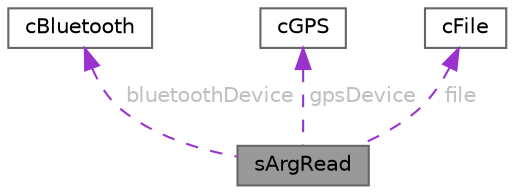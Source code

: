 digraph "sArgRead"
{
 // LATEX_PDF_SIZE
  bgcolor="transparent";
  edge [fontname=Helvetica,fontsize=10,labelfontname=Helvetica,labelfontsize=10];
  node [fontname=Helvetica,fontsize=10,shape=box,height=0.2,width=0.4];
  Node1 [label="sArgRead",height=0.2,width=0.4,color="gray40", fillcolor="grey60", style="filled", fontcolor="black",tooltip=" "];
  Node2 -> Node1 [dir="back",color="darkorchid3",style="dashed",label=" bluetoothDevice",fontcolor="grey" ];
  Node2 [label="cBluetooth",height=0.2,width=0.4,color="gray40", fillcolor="white", style="filled",URL="$classc_bluetooth.html",tooltip=" "];
  Node3 -> Node1 [dir="back",color="darkorchid3",style="dashed",label=" gpsDevice",fontcolor="grey" ];
  Node3 [label="cGPS",height=0.2,width=0.4,color="gray40", fillcolor="white", style="filled",URL="$classc_g_p_s.html",tooltip="CLASS GPS USED TO READ THE MODULO GPS GPS-NEO-6 HAVE FUNCTION TO READ THE UART AND FUNCTION TO PARSER..."];
  Node4 -> Node1 [dir="back",color="darkorchid3",style="dashed",label=" file",fontcolor="grey" ];
  Node4 [label="cFile",height=0.2,width=0.4,color="gray40", fillcolor="white", style="filled",URL="$classc_file.html",tooltip="Class work with serial port have function to open serial port, configure the serial,..."];
}
